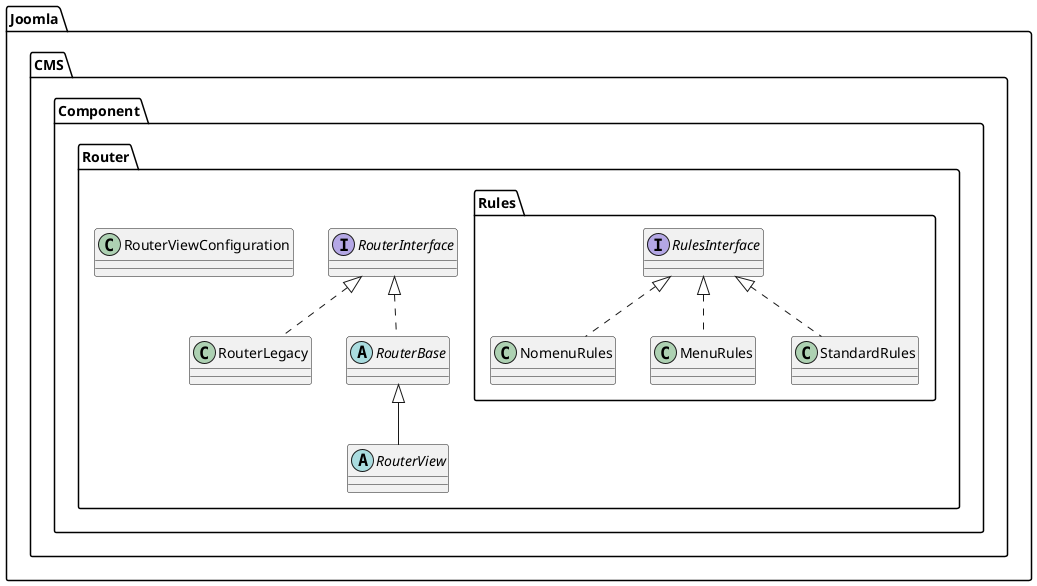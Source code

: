 @startuml
class Joomla.CMS.Component.Router.Rules.NomenuRules
Joomla.CMS.Component.Router.Rules.RulesInterface <|.. Joomla.CMS.Component.Router.Rules.NomenuRules

class Joomla.CMS.Component.Router.Rules.MenuRules
Joomla.CMS.Component.Router.Rules.RulesInterface <|.. Joomla.CMS.Component.Router.Rules.MenuRules
class Joomla.CMS.Component.Router.Rules.StandardRules
Joomla.CMS.Component.Router.Rules.RulesInterface <|.. Joomla.CMS.Component.Router.Rules.StandardRules
interface Joomla.CMS.Component.Router.Rules.RulesInterface
class Joomla.CMS.Component.Router.RouterLegacy
Joomla.CMS.Component.Router.RouterInterface <|.. Joomla.CMS.Component.Router.RouterLegacy
abstract class Joomla.CMS.Component.Router.RouterBase
Joomla.CMS.Component.Router.RouterInterface <|.. Joomla.CMS.Component.Router.RouterBase
class Joomla.CMS.Component.Router.RouterViewConfiguration
abstract class Joomla.CMS.Component.Router.RouterView
Joomla.CMS.Component.Router.RouterBase <|-- Joomla.CMS.Component.Router.RouterView
interface Joomla.CMS.Component.Router.RouterInterface
@enduml
